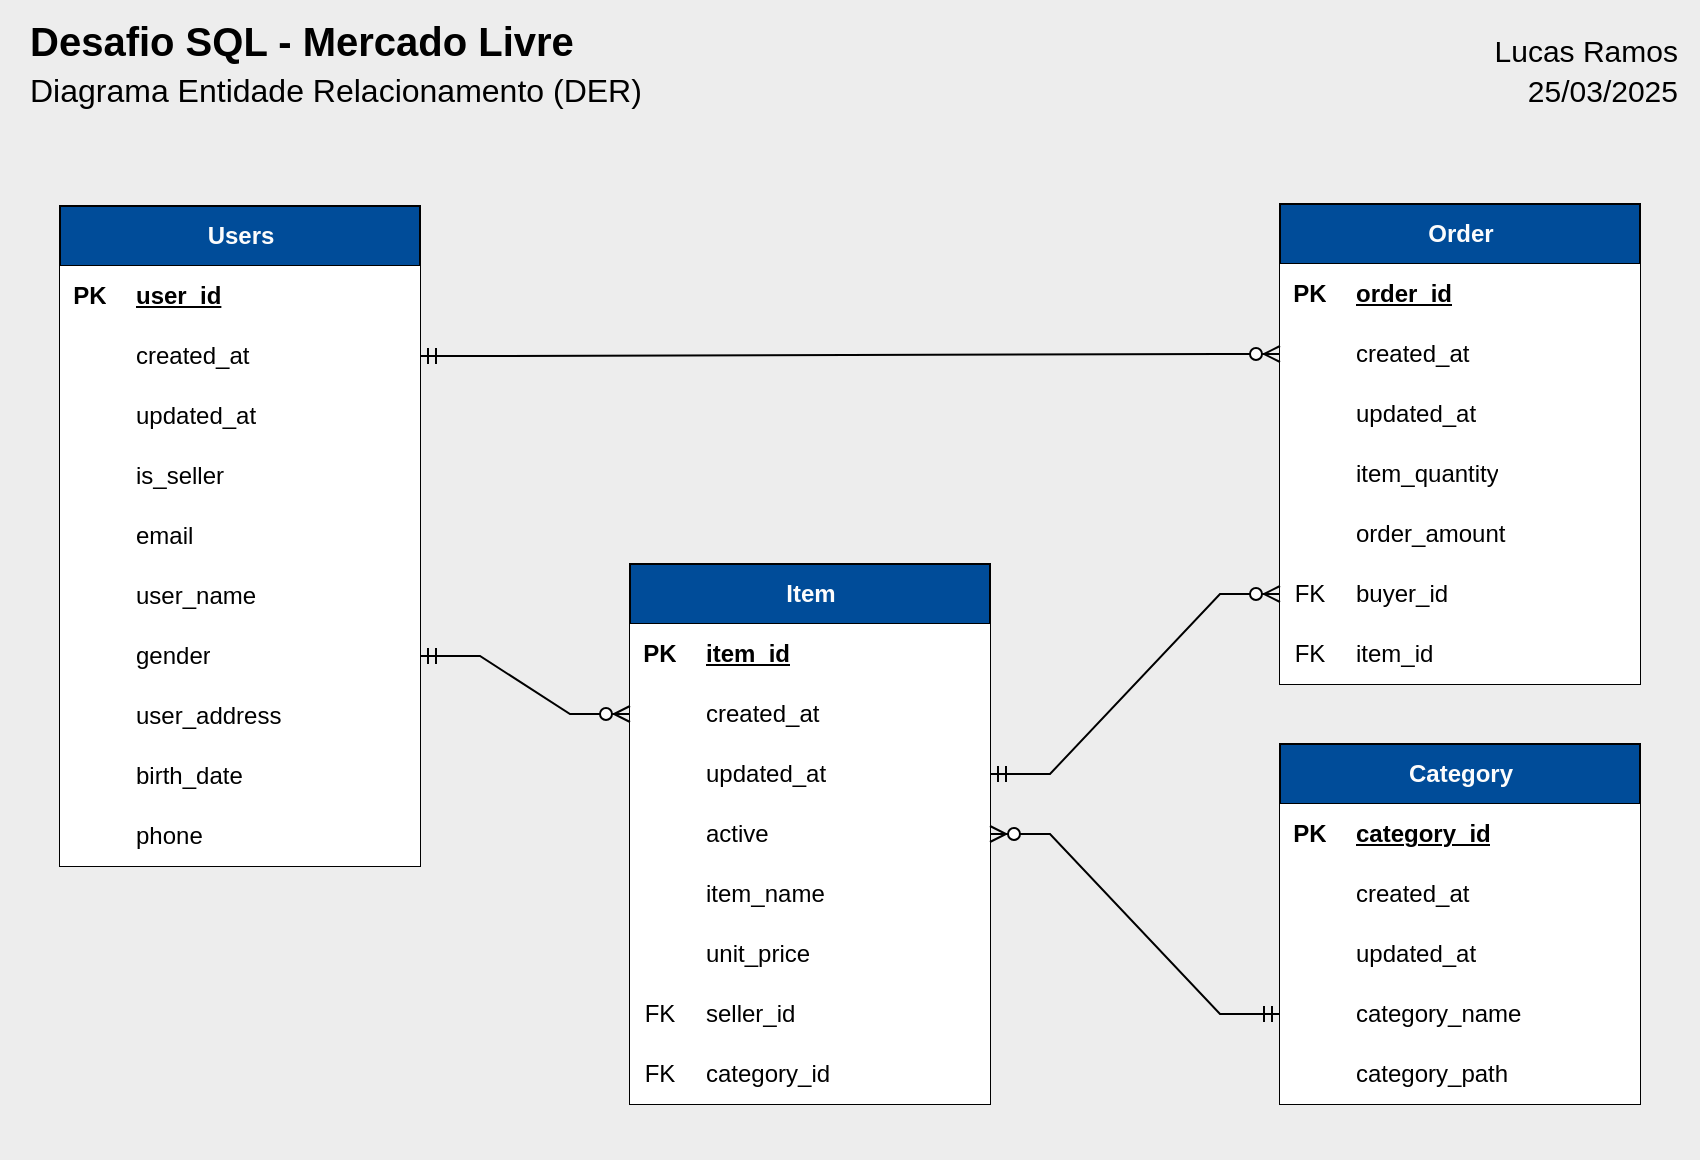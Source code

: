 <mxfile version="26.1.1">
  <diagram id="R2lEEEUBdFMjLlhIrx00" name="Page-1">
    <mxGraphModel dx="1434" dy="738" grid="1" gridSize="10" guides="1" tooltips="1" connect="1" arrows="1" fold="1" page="1" pageScale="1" pageWidth="850" pageHeight="145" math="0" shadow="0" extFonts="Permanent Marker^https://fonts.googleapis.com/css?family=Permanent+Marker">
      <root>
        <mxCell id="0" />
        <mxCell id="1" parent="0" />
        <mxCell id="Xd9WYFr1PrUuEUQC1NHv-141" value="" style="rounded=0;whiteSpace=wrap;html=1;fillColor=light-dark(#EDEDED,#EDEDED);strokeColor=none;" parent="1" vertex="1">
          <mxGeometry width="850" height="580" as="geometry" />
        </mxCell>
        <mxCell id="Xd9WYFr1PrUuEUQC1NHv-3" value="Users" style="shape=table;startSize=30;container=1;collapsible=1;childLayout=tableLayout;fixedRows=1;rowLines=0;fontStyle=1;align=center;resizeLast=1;html=1;fillColor=#004C99;fontColor=#FCFCFC;" parent="1" vertex="1">
          <mxGeometry x="30" y="103" width="180" height="330" as="geometry" />
        </mxCell>
        <mxCell id="Xd9WYFr1PrUuEUQC1NHv-4" value="" style="shape=tableRow;horizontal=0;startSize=0;swimlaneHead=0;swimlaneBody=0;fillColor=none;collapsible=0;dropTarget=0;points=[[0,0.5],[1,0.5]];portConstraint=eastwest;top=0;left=0;right=0;bottom=1;" parent="Xd9WYFr1PrUuEUQC1NHv-3" vertex="1">
          <mxGeometry y="30" width="180" height="30" as="geometry" />
        </mxCell>
        <mxCell id="Xd9WYFr1PrUuEUQC1NHv-5" value="PK" style="shape=partialRectangle;connectable=0;fillColor=default;top=0;left=0;bottom=0;right=0;fontStyle=1;overflow=hidden;whiteSpace=wrap;html=1;" parent="Xd9WYFr1PrUuEUQC1NHv-4" vertex="1">
          <mxGeometry width="30" height="30" as="geometry">
            <mxRectangle width="30" height="30" as="alternateBounds" />
          </mxGeometry>
        </mxCell>
        <mxCell id="Xd9WYFr1PrUuEUQC1NHv-6" value="user_id" style="shape=partialRectangle;connectable=0;fillColor=default;top=0;left=0;bottom=0;right=0;align=left;spacingLeft=6;fontStyle=5;overflow=hidden;whiteSpace=wrap;html=1;" parent="Xd9WYFr1PrUuEUQC1NHv-4" vertex="1">
          <mxGeometry x="30" width="150" height="30" as="geometry">
            <mxRectangle width="150" height="30" as="alternateBounds" />
          </mxGeometry>
        </mxCell>
        <mxCell id="Xd9WYFr1PrUuEUQC1NHv-7" value="" style="shape=tableRow;horizontal=0;startSize=0;swimlaneHead=0;swimlaneBody=0;fillColor=none;collapsible=0;dropTarget=0;points=[[0,0.5],[1,0.5]];portConstraint=eastwest;top=0;left=0;right=0;bottom=0;" parent="Xd9WYFr1PrUuEUQC1NHv-3" vertex="1">
          <mxGeometry y="60" width="180" height="30" as="geometry" />
        </mxCell>
        <mxCell id="Xd9WYFr1PrUuEUQC1NHv-8" value="" style="shape=partialRectangle;connectable=0;fillColor=default;top=0;left=0;bottom=0;right=0;editable=1;overflow=hidden;whiteSpace=wrap;html=1;" parent="Xd9WYFr1PrUuEUQC1NHv-7" vertex="1">
          <mxGeometry width="30" height="30" as="geometry">
            <mxRectangle width="30" height="30" as="alternateBounds" />
          </mxGeometry>
        </mxCell>
        <mxCell id="Xd9WYFr1PrUuEUQC1NHv-9" value="created_at" style="shape=partialRectangle;connectable=0;fillColor=default;top=0;left=0;bottom=0;right=0;align=left;spacingLeft=6;overflow=hidden;whiteSpace=wrap;html=1;" parent="Xd9WYFr1PrUuEUQC1NHv-7" vertex="1">
          <mxGeometry x="30" width="150" height="30" as="geometry">
            <mxRectangle width="150" height="30" as="alternateBounds" />
          </mxGeometry>
        </mxCell>
        <mxCell id="Xd9WYFr1PrUuEUQC1NHv-10" value="" style="shape=tableRow;horizontal=0;startSize=0;swimlaneHead=0;swimlaneBody=0;fillColor=none;collapsible=0;dropTarget=0;points=[[0,0.5],[1,0.5]];portConstraint=eastwest;top=0;left=0;right=0;bottom=0;" parent="Xd9WYFr1PrUuEUQC1NHv-3" vertex="1">
          <mxGeometry y="90" width="180" height="30" as="geometry" />
        </mxCell>
        <mxCell id="Xd9WYFr1PrUuEUQC1NHv-11" value="" style="shape=partialRectangle;connectable=0;fillColor=default;top=0;left=0;bottom=0;right=0;editable=1;overflow=hidden;whiteSpace=wrap;html=1;" parent="Xd9WYFr1PrUuEUQC1NHv-10" vertex="1">
          <mxGeometry width="30" height="30" as="geometry">
            <mxRectangle width="30" height="30" as="alternateBounds" />
          </mxGeometry>
        </mxCell>
        <mxCell id="Xd9WYFr1PrUuEUQC1NHv-12" value="updated_at" style="shape=partialRectangle;connectable=0;fillColor=default;top=0;left=0;bottom=0;right=0;align=left;spacingLeft=6;overflow=hidden;whiteSpace=wrap;html=1;" parent="Xd9WYFr1PrUuEUQC1NHv-10" vertex="1">
          <mxGeometry x="30" width="150" height="30" as="geometry">
            <mxRectangle width="150" height="30" as="alternateBounds" />
          </mxGeometry>
        </mxCell>
        <mxCell id="Xd9WYFr1PrUuEUQC1NHv-13" value="" style="shape=tableRow;horizontal=0;startSize=0;swimlaneHead=0;swimlaneBody=0;fillColor=none;collapsible=0;dropTarget=0;points=[[0,0.5],[1,0.5]];portConstraint=eastwest;top=0;left=0;right=0;bottom=0;" parent="Xd9WYFr1PrUuEUQC1NHv-3" vertex="1">
          <mxGeometry y="120" width="180" height="30" as="geometry" />
        </mxCell>
        <mxCell id="Xd9WYFr1PrUuEUQC1NHv-14" value="" style="shape=partialRectangle;connectable=0;fillColor=default;top=0;left=0;bottom=0;right=0;editable=1;overflow=hidden;whiteSpace=wrap;html=1;" parent="Xd9WYFr1PrUuEUQC1NHv-13" vertex="1">
          <mxGeometry width="30" height="30" as="geometry">
            <mxRectangle width="30" height="30" as="alternateBounds" />
          </mxGeometry>
        </mxCell>
        <mxCell id="Xd9WYFr1PrUuEUQC1NHv-15" value="is_seller" style="shape=partialRectangle;connectable=0;fillColor=default;top=0;left=0;bottom=0;right=0;align=left;spacingLeft=6;overflow=hidden;whiteSpace=wrap;html=1;" parent="Xd9WYFr1PrUuEUQC1NHv-13" vertex="1">
          <mxGeometry x="30" width="150" height="30" as="geometry">
            <mxRectangle width="150" height="30" as="alternateBounds" />
          </mxGeometry>
        </mxCell>
        <mxCell id="Xd9WYFr1PrUuEUQC1NHv-61" value="" style="shape=tableRow;horizontal=0;startSize=0;swimlaneHead=0;swimlaneBody=0;fillColor=none;collapsible=0;dropTarget=0;points=[[0,0.5],[1,0.5]];portConstraint=eastwest;top=0;left=0;right=0;bottom=0;" parent="Xd9WYFr1PrUuEUQC1NHv-3" vertex="1">
          <mxGeometry y="150" width="180" height="30" as="geometry" />
        </mxCell>
        <mxCell id="Xd9WYFr1PrUuEUQC1NHv-62" value="&lt;div&gt;&lt;br&gt;&lt;/div&gt;" style="shape=partialRectangle;connectable=0;fillColor=default;top=0;left=0;bottom=0;right=0;editable=1;overflow=hidden;whiteSpace=wrap;html=1;" parent="Xd9WYFr1PrUuEUQC1NHv-61" vertex="1">
          <mxGeometry width="30" height="30" as="geometry">
            <mxRectangle width="30" height="30" as="alternateBounds" />
          </mxGeometry>
        </mxCell>
        <mxCell id="Xd9WYFr1PrUuEUQC1NHv-63" value="email" style="shape=partialRectangle;connectable=0;fillColor=default;top=0;left=0;bottom=0;right=0;align=left;spacingLeft=6;overflow=hidden;whiteSpace=wrap;html=1;" parent="Xd9WYFr1PrUuEUQC1NHv-61" vertex="1">
          <mxGeometry x="30" width="150" height="30" as="geometry">
            <mxRectangle width="150" height="30" as="alternateBounds" />
          </mxGeometry>
        </mxCell>
        <mxCell id="Xd9WYFr1PrUuEUQC1NHv-64" value="" style="shape=tableRow;horizontal=0;startSize=0;swimlaneHead=0;swimlaneBody=0;fillColor=none;collapsible=0;dropTarget=0;points=[[0,0.5],[1,0.5]];portConstraint=eastwest;top=0;left=0;right=0;bottom=0;" parent="Xd9WYFr1PrUuEUQC1NHv-3" vertex="1">
          <mxGeometry y="180" width="180" height="30" as="geometry" />
        </mxCell>
        <mxCell id="Xd9WYFr1PrUuEUQC1NHv-65" value="&lt;div&gt;&lt;br&gt;&lt;/div&gt;&lt;div&gt;&lt;span style=&quot;white-space: pre;&quot;&gt;&#x9;&lt;/span&gt;&lt;br&gt;&lt;/div&gt;" style="shape=partialRectangle;connectable=0;fillColor=default;top=0;left=0;bottom=0;right=0;editable=1;overflow=hidden;whiteSpace=wrap;html=1;" parent="Xd9WYFr1PrUuEUQC1NHv-64" vertex="1">
          <mxGeometry width="30" height="30" as="geometry">
            <mxRectangle width="30" height="30" as="alternateBounds" />
          </mxGeometry>
        </mxCell>
        <mxCell id="Xd9WYFr1PrUuEUQC1NHv-66" value="user_name" style="shape=partialRectangle;connectable=0;fillColor=default;top=0;left=0;bottom=0;right=0;align=left;spacingLeft=6;overflow=hidden;whiteSpace=wrap;html=1;" parent="Xd9WYFr1PrUuEUQC1NHv-64" vertex="1">
          <mxGeometry x="30" width="150" height="30" as="geometry">
            <mxRectangle width="150" height="30" as="alternateBounds" />
          </mxGeometry>
        </mxCell>
        <mxCell id="Xd9WYFr1PrUuEUQC1NHv-67" value="" style="shape=tableRow;horizontal=0;startSize=0;swimlaneHead=0;swimlaneBody=0;fillColor=none;collapsible=0;dropTarget=0;points=[[0,0.5],[1,0.5]];portConstraint=eastwest;top=0;left=0;right=0;bottom=0;" parent="Xd9WYFr1PrUuEUQC1NHv-3" vertex="1">
          <mxGeometry y="210" width="180" height="30" as="geometry" />
        </mxCell>
        <mxCell id="Xd9WYFr1PrUuEUQC1NHv-68" value="&lt;div&gt;&lt;br&gt;&lt;/div&gt;&lt;div&gt;&lt;span style=&quot;white-space: pre;&quot;&gt;&#x9;&lt;/span&gt;&lt;br&gt;&lt;/div&gt;" style="shape=partialRectangle;connectable=0;fillColor=default;top=0;left=0;bottom=0;right=0;editable=1;overflow=hidden;whiteSpace=wrap;html=1;" parent="Xd9WYFr1PrUuEUQC1NHv-67" vertex="1">
          <mxGeometry width="30" height="30" as="geometry">
            <mxRectangle width="30" height="30" as="alternateBounds" />
          </mxGeometry>
        </mxCell>
        <mxCell id="Xd9WYFr1PrUuEUQC1NHv-69" value="gender" style="shape=partialRectangle;connectable=0;fillColor=default;top=0;left=0;bottom=0;right=0;align=left;spacingLeft=6;overflow=hidden;whiteSpace=wrap;html=1;" parent="Xd9WYFr1PrUuEUQC1NHv-67" vertex="1">
          <mxGeometry x="30" width="150" height="30" as="geometry">
            <mxRectangle width="150" height="30" as="alternateBounds" />
          </mxGeometry>
        </mxCell>
        <mxCell id="Xd9WYFr1PrUuEUQC1NHv-85" value="" style="shape=tableRow;horizontal=0;startSize=0;swimlaneHead=0;swimlaneBody=0;fillColor=none;collapsible=0;dropTarget=0;points=[[0,0.5],[1,0.5]];portConstraint=eastwest;top=0;left=0;right=0;bottom=0;" parent="Xd9WYFr1PrUuEUQC1NHv-3" vertex="1">
          <mxGeometry y="240" width="180" height="30" as="geometry" />
        </mxCell>
        <mxCell id="Xd9WYFr1PrUuEUQC1NHv-86" value="&lt;div&gt;&lt;br&gt;&lt;/div&gt;&lt;div&gt;&lt;br&gt;&lt;/div&gt;" style="shape=partialRectangle;connectable=0;fillColor=default;top=0;left=0;bottom=0;right=0;editable=1;overflow=hidden;whiteSpace=wrap;html=1;" parent="Xd9WYFr1PrUuEUQC1NHv-85" vertex="1">
          <mxGeometry width="30" height="30" as="geometry">
            <mxRectangle width="30" height="30" as="alternateBounds" />
          </mxGeometry>
        </mxCell>
        <mxCell id="Xd9WYFr1PrUuEUQC1NHv-87" value="user_address" style="shape=partialRectangle;connectable=0;fillColor=default;top=0;left=0;bottom=0;right=0;align=left;spacingLeft=6;overflow=hidden;whiteSpace=wrap;html=1;" parent="Xd9WYFr1PrUuEUQC1NHv-85" vertex="1">
          <mxGeometry x="30" width="150" height="30" as="geometry">
            <mxRectangle width="150" height="30" as="alternateBounds" />
          </mxGeometry>
        </mxCell>
        <mxCell id="4Klr_nOJg-HgcBI-DVab-1" value="" style="shape=tableRow;horizontal=0;startSize=0;swimlaneHead=0;swimlaneBody=0;fillColor=none;collapsible=0;dropTarget=0;points=[[0,0.5],[1,0.5]];portConstraint=eastwest;top=0;left=0;right=0;bottom=0;" vertex="1" parent="Xd9WYFr1PrUuEUQC1NHv-3">
          <mxGeometry y="270" width="180" height="30" as="geometry" />
        </mxCell>
        <mxCell id="4Klr_nOJg-HgcBI-DVab-2" value="&lt;div&gt;&lt;br&gt;&lt;/div&gt;&lt;div&gt;&lt;br&gt;&lt;/div&gt;" style="shape=partialRectangle;connectable=0;fillColor=default;top=0;left=0;bottom=0;right=0;editable=1;overflow=hidden;whiteSpace=wrap;html=1;" vertex="1" parent="4Klr_nOJg-HgcBI-DVab-1">
          <mxGeometry width="30" height="30" as="geometry">
            <mxRectangle width="30" height="30" as="alternateBounds" />
          </mxGeometry>
        </mxCell>
        <mxCell id="4Klr_nOJg-HgcBI-DVab-3" value="birth_date" style="shape=partialRectangle;connectable=0;fillColor=default;top=0;left=0;bottom=0;right=0;align=left;spacingLeft=6;overflow=hidden;whiteSpace=wrap;html=1;" vertex="1" parent="4Klr_nOJg-HgcBI-DVab-1">
          <mxGeometry x="30" width="150" height="30" as="geometry">
            <mxRectangle width="150" height="30" as="alternateBounds" />
          </mxGeometry>
        </mxCell>
        <mxCell id="4Klr_nOJg-HgcBI-DVab-4" value="" style="shape=tableRow;horizontal=0;startSize=0;swimlaneHead=0;swimlaneBody=0;fillColor=none;collapsible=0;dropTarget=0;points=[[0,0.5],[1,0.5]];portConstraint=eastwest;top=0;left=0;right=0;bottom=0;" vertex="1" parent="Xd9WYFr1PrUuEUQC1NHv-3">
          <mxGeometry y="300" width="180" height="30" as="geometry" />
        </mxCell>
        <mxCell id="4Klr_nOJg-HgcBI-DVab-5" value="&lt;div&gt;&lt;br&gt;&lt;/div&gt;&lt;div&gt;&lt;br&gt;&lt;/div&gt;" style="shape=partialRectangle;connectable=0;fillColor=default;top=0;left=0;bottom=0;right=0;editable=1;overflow=hidden;whiteSpace=wrap;html=1;" vertex="1" parent="4Klr_nOJg-HgcBI-DVab-4">
          <mxGeometry width="30" height="30" as="geometry">
            <mxRectangle width="30" height="30" as="alternateBounds" />
          </mxGeometry>
        </mxCell>
        <mxCell id="4Klr_nOJg-HgcBI-DVab-6" value="phone" style="shape=partialRectangle;connectable=0;fillColor=default;top=0;left=0;bottom=0;right=0;align=left;spacingLeft=6;overflow=hidden;whiteSpace=wrap;html=1;" vertex="1" parent="4Klr_nOJg-HgcBI-DVab-4">
          <mxGeometry x="30" width="150" height="30" as="geometry">
            <mxRectangle width="150" height="30" as="alternateBounds" />
          </mxGeometry>
        </mxCell>
        <mxCell id="Xd9WYFr1PrUuEUQC1NHv-16" value="Item" style="shape=table;startSize=30;container=1;collapsible=1;childLayout=tableLayout;fixedRows=1;rowLines=0;fontStyle=1;align=center;resizeLast=1;html=1;fillColor=#004C99;fontColor=#FCFCFC;" parent="1" vertex="1">
          <mxGeometry x="315" y="282" width="180" height="270" as="geometry" />
        </mxCell>
        <mxCell id="Xd9WYFr1PrUuEUQC1NHv-17" value="" style="shape=tableRow;horizontal=0;startSize=0;swimlaneHead=0;swimlaneBody=0;fillColor=none;collapsible=0;dropTarget=0;points=[[0,0.5],[1,0.5]];portConstraint=eastwest;top=0;left=0;right=0;bottom=1;" parent="Xd9WYFr1PrUuEUQC1NHv-16" vertex="1">
          <mxGeometry y="30" width="180" height="30" as="geometry" />
        </mxCell>
        <mxCell id="Xd9WYFr1PrUuEUQC1NHv-18" value="PK" style="shape=partialRectangle;connectable=0;fillColor=default;top=0;left=0;bottom=0;right=0;fontStyle=1;overflow=hidden;whiteSpace=wrap;html=1;" parent="Xd9WYFr1PrUuEUQC1NHv-17" vertex="1">
          <mxGeometry width="30" height="30" as="geometry">
            <mxRectangle width="30" height="30" as="alternateBounds" />
          </mxGeometry>
        </mxCell>
        <mxCell id="Xd9WYFr1PrUuEUQC1NHv-19" value="item_id" style="shape=partialRectangle;connectable=0;fillColor=default;top=0;left=0;bottom=0;right=0;align=left;spacingLeft=6;fontStyle=5;overflow=hidden;whiteSpace=wrap;html=1;" parent="Xd9WYFr1PrUuEUQC1NHv-17" vertex="1">
          <mxGeometry x="30" width="150" height="30" as="geometry">
            <mxRectangle width="150" height="30" as="alternateBounds" />
          </mxGeometry>
        </mxCell>
        <mxCell id="Xd9WYFr1PrUuEUQC1NHv-20" value="" style="shape=tableRow;horizontal=0;startSize=0;swimlaneHead=0;swimlaneBody=0;fillColor=none;collapsible=0;dropTarget=0;points=[[0,0.5],[1,0.5]];portConstraint=eastwest;top=0;left=0;right=0;bottom=0;" parent="Xd9WYFr1PrUuEUQC1NHv-16" vertex="1">
          <mxGeometry y="60" width="180" height="30" as="geometry" />
        </mxCell>
        <mxCell id="Xd9WYFr1PrUuEUQC1NHv-21" value="" style="shape=partialRectangle;connectable=0;fillColor=default;top=0;left=0;bottom=0;right=0;editable=1;overflow=hidden;whiteSpace=wrap;html=1;" parent="Xd9WYFr1PrUuEUQC1NHv-20" vertex="1">
          <mxGeometry width="30" height="30" as="geometry">
            <mxRectangle width="30" height="30" as="alternateBounds" />
          </mxGeometry>
        </mxCell>
        <mxCell id="Xd9WYFr1PrUuEUQC1NHv-22" value="created_at" style="shape=partialRectangle;connectable=0;fillColor=default;top=0;left=0;bottom=0;right=0;align=left;spacingLeft=6;overflow=hidden;whiteSpace=wrap;html=1;" parent="Xd9WYFr1PrUuEUQC1NHv-20" vertex="1">
          <mxGeometry x="30" width="150" height="30" as="geometry">
            <mxRectangle width="150" height="30" as="alternateBounds" />
          </mxGeometry>
        </mxCell>
        <mxCell id="Xd9WYFr1PrUuEUQC1NHv-105" value="" style="shape=tableRow;horizontal=0;startSize=0;swimlaneHead=0;swimlaneBody=0;fillColor=none;collapsible=0;dropTarget=0;points=[[0,0.5],[1,0.5]];portConstraint=eastwest;top=0;left=0;right=0;bottom=0;" parent="Xd9WYFr1PrUuEUQC1NHv-16" vertex="1">
          <mxGeometry y="90" width="180" height="30" as="geometry" />
        </mxCell>
        <mxCell id="Xd9WYFr1PrUuEUQC1NHv-106" value="" style="shape=partialRectangle;connectable=0;fillColor=default;top=0;left=0;bottom=0;right=0;editable=1;overflow=hidden;whiteSpace=wrap;html=1;" parent="Xd9WYFr1PrUuEUQC1NHv-105" vertex="1">
          <mxGeometry width="30" height="30" as="geometry">
            <mxRectangle width="30" height="30" as="alternateBounds" />
          </mxGeometry>
        </mxCell>
        <mxCell id="Xd9WYFr1PrUuEUQC1NHv-107" value="updated_at" style="shape=partialRectangle;connectable=0;fillColor=default;top=0;left=0;bottom=0;right=0;align=left;spacingLeft=6;overflow=hidden;whiteSpace=wrap;html=1;" parent="Xd9WYFr1PrUuEUQC1NHv-105" vertex="1">
          <mxGeometry x="30" width="150" height="30" as="geometry">
            <mxRectangle width="150" height="30" as="alternateBounds" />
          </mxGeometry>
        </mxCell>
        <mxCell id="Xd9WYFr1PrUuEUQC1NHv-23" value="" style="shape=tableRow;horizontal=0;startSize=0;swimlaneHead=0;swimlaneBody=0;fillColor=none;collapsible=0;dropTarget=0;points=[[0,0.5],[1,0.5]];portConstraint=eastwest;top=0;left=0;right=0;bottom=0;" parent="Xd9WYFr1PrUuEUQC1NHv-16" vertex="1">
          <mxGeometry y="120" width="180" height="30" as="geometry" />
        </mxCell>
        <mxCell id="Xd9WYFr1PrUuEUQC1NHv-24" value="" style="shape=partialRectangle;connectable=0;fillColor=default;top=0;left=0;bottom=0;right=0;editable=1;overflow=hidden;whiteSpace=wrap;html=1;" parent="Xd9WYFr1PrUuEUQC1NHv-23" vertex="1">
          <mxGeometry width="30" height="30" as="geometry">
            <mxRectangle width="30" height="30" as="alternateBounds" />
          </mxGeometry>
        </mxCell>
        <mxCell id="Xd9WYFr1PrUuEUQC1NHv-25" value="active" style="shape=partialRectangle;connectable=0;fillColor=default;top=0;left=0;bottom=0;right=0;align=left;spacingLeft=6;overflow=hidden;whiteSpace=wrap;html=1;" parent="Xd9WYFr1PrUuEUQC1NHv-23" vertex="1">
          <mxGeometry x="30" width="150" height="30" as="geometry">
            <mxRectangle width="150" height="30" as="alternateBounds" />
          </mxGeometry>
        </mxCell>
        <mxCell id="Xd9WYFr1PrUuEUQC1NHv-26" value="" style="shape=tableRow;horizontal=0;startSize=0;swimlaneHead=0;swimlaneBody=0;fillColor=none;collapsible=0;dropTarget=0;points=[[0,0.5],[1,0.5]];portConstraint=eastwest;top=0;left=0;right=0;bottom=0;" parent="Xd9WYFr1PrUuEUQC1NHv-16" vertex="1">
          <mxGeometry y="150" width="180" height="30" as="geometry" />
        </mxCell>
        <mxCell id="Xd9WYFr1PrUuEUQC1NHv-27" value="" style="shape=partialRectangle;connectable=0;fillColor=default;top=0;left=0;bottom=0;right=0;editable=1;overflow=hidden;whiteSpace=wrap;html=1;" parent="Xd9WYFr1PrUuEUQC1NHv-26" vertex="1">
          <mxGeometry width="30" height="30" as="geometry">
            <mxRectangle width="30" height="30" as="alternateBounds" />
          </mxGeometry>
        </mxCell>
        <mxCell id="Xd9WYFr1PrUuEUQC1NHv-28" value="item_name" style="shape=partialRectangle;connectable=0;fillColor=default;top=0;left=0;bottom=0;right=0;align=left;spacingLeft=6;overflow=hidden;whiteSpace=wrap;html=1;" parent="Xd9WYFr1PrUuEUQC1NHv-26" vertex="1">
          <mxGeometry x="30" width="150" height="30" as="geometry">
            <mxRectangle width="150" height="30" as="alternateBounds" />
          </mxGeometry>
        </mxCell>
        <mxCell id="Xd9WYFr1PrUuEUQC1NHv-111" value="" style="shape=tableRow;horizontal=0;startSize=0;swimlaneHead=0;swimlaneBody=0;fillColor=none;collapsible=0;dropTarget=0;points=[[0,0.5],[1,0.5]];portConstraint=eastwest;top=0;left=0;right=0;bottom=0;" parent="Xd9WYFr1PrUuEUQC1NHv-16" vertex="1">
          <mxGeometry y="180" width="180" height="30" as="geometry" />
        </mxCell>
        <mxCell id="Xd9WYFr1PrUuEUQC1NHv-112" value="" style="shape=partialRectangle;connectable=0;fillColor=default;top=0;left=0;bottom=0;right=0;editable=1;overflow=hidden;whiteSpace=wrap;html=1;" parent="Xd9WYFr1PrUuEUQC1NHv-111" vertex="1">
          <mxGeometry width="30" height="30" as="geometry">
            <mxRectangle width="30" height="30" as="alternateBounds" />
          </mxGeometry>
        </mxCell>
        <mxCell id="Xd9WYFr1PrUuEUQC1NHv-113" value="unit_price" style="shape=partialRectangle;connectable=0;fillColor=default;top=0;left=0;bottom=0;right=0;align=left;spacingLeft=6;overflow=hidden;whiteSpace=wrap;html=1;" parent="Xd9WYFr1PrUuEUQC1NHv-111" vertex="1">
          <mxGeometry x="30" width="150" height="30" as="geometry">
            <mxRectangle width="150" height="30" as="alternateBounds" />
          </mxGeometry>
        </mxCell>
        <mxCell id="Xd9WYFr1PrUuEUQC1NHv-114" value="" style="shape=tableRow;horizontal=0;startSize=0;swimlaneHead=0;swimlaneBody=0;fillColor=none;collapsible=0;dropTarget=0;points=[[0,0.5],[1,0.5]];portConstraint=eastwest;top=0;left=0;right=0;bottom=0;" parent="Xd9WYFr1PrUuEUQC1NHv-16" vertex="1">
          <mxGeometry y="210" width="180" height="30" as="geometry" />
        </mxCell>
        <mxCell id="Xd9WYFr1PrUuEUQC1NHv-115" value="FK" style="shape=partialRectangle;connectable=0;fillColor=default;top=0;left=0;bottom=0;right=0;editable=1;overflow=hidden;whiteSpace=wrap;html=1;" parent="Xd9WYFr1PrUuEUQC1NHv-114" vertex="1">
          <mxGeometry width="30" height="30" as="geometry">
            <mxRectangle width="30" height="30" as="alternateBounds" />
          </mxGeometry>
        </mxCell>
        <mxCell id="Xd9WYFr1PrUuEUQC1NHv-116" value="seller_id" style="shape=partialRectangle;connectable=0;fillColor=default;top=0;left=0;bottom=0;right=0;align=left;spacingLeft=6;overflow=hidden;whiteSpace=wrap;html=1;" parent="Xd9WYFr1PrUuEUQC1NHv-114" vertex="1">
          <mxGeometry x="30" width="150" height="30" as="geometry">
            <mxRectangle width="150" height="30" as="alternateBounds" />
          </mxGeometry>
        </mxCell>
        <mxCell id="Xd9WYFr1PrUuEUQC1NHv-108" value="" style="shape=tableRow;horizontal=0;startSize=0;swimlaneHead=0;swimlaneBody=0;fillColor=none;collapsible=0;dropTarget=0;points=[[0,0.5],[1,0.5]];portConstraint=eastwest;top=0;left=0;right=0;bottom=0;" parent="Xd9WYFr1PrUuEUQC1NHv-16" vertex="1">
          <mxGeometry y="240" width="180" height="30" as="geometry" />
        </mxCell>
        <mxCell id="Xd9WYFr1PrUuEUQC1NHv-109" value="FK" style="shape=partialRectangle;connectable=0;fillColor=default;top=0;left=0;bottom=0;right=0;editable=1;overflow=hidden;whiteSpace=wrap;html=1;" parent="Xd9WYFr1PrUuEUQC1NHv-108" vertex="1">
          <mxGeometry width="30" height="30" as="geometry">
            <mxRectangle width="30" height="30" as="alternateBounds" />
          </mxGeometry>
        </mxCell>
        <mxCell id="Xd9WYFr1PrUuEUQC1NHv-110" value="category_id" style="shape=partialRectangle;connectable=0;fillColor=default;top=0;left=0;bottom=0;right=0;align=left;spacingLeft=6;overflow=hidden;whiteSpace=wrap;html=1;" parent="Xd9WYFr1PrUuEUQC1NHv-108" vertex="1">
          <mxGeometry x="30" width="150" height="30" as="geometry">
            <mxRectangle width="150" height="30" as="alternateBounds" />
          </mxGeometry>
        </mxCell>
        <mxCell id="Xd9WYFr1PrUuEUQC1NHv-31" value="Category" style="shape=table;startSize=30;container=1;collapsible=1;childLayout=tableLayout;fixedRows=1;rowLines=0;fontStyle=1;align=center;resizeLast=1;html=1;fillColor=#004C99;labelBackgroundColor=none;fontColor=#FCFCFC;" parent="1" vertex="1">
          <mxGeometry x="640" y="372" width="180" height="180" as="geometry" />
        </mxCell>
        <mxCell id="Xd9WYFr1PrUuEUQC1NHv-32" value="" style="shape=tableRow;horizontal=0;startSize=0;swimlaneHead=0;swimlaneBody=0;fillColor=none;collapsible=0;dropTarget=0;points=[[0,0.5],[1,0.5]];portConstraint=eastwest;top=0;left=0;right=0;bottom=1;" parent="Xd9WYFr1PrUuEUQC1NHv-31" vertex="1">
          <mxGeometry y="30" width="180" height="30" as="geometry" />
        </mxCell>
        <mxCell id="Xd9WYFr1PrUuEUQC1NHv-33" value="PK" style="shape=partialRectangle;connectable=0;fillColor=default;top=0;left=0;bottom=0;right=0;fontStyle=1;overflow=hidden;whiteSpace=wrap;html=1;" parent="Xd9WYFr1PrUuEUQC1NHv-32" vertex="1">
          <mxGeometry width="30" height="30" as="geometry">
            <mxRectangle width="30" height="30" as="alternateBounds" />
          </mxGeometry>
        </mxCell>
        <mxCell id="Xd9WYFr1PrUuEUQC1NHv-34" value="category_id" style="shape=partialRectangle;connectable=0;fillColor=default;top=0;left=0;bottom=0;right=0;align=left;spacingLeft=6;fontStyle=5;overflow=hidden;whiteSpace=wrap;html=1;" parent="Xd9WYFr1PrUuEUQC1NHv-32" vertex="1">
          <mxGeometry x="30" width="150" height="30" as="geometry">
            <mxRectangle width="150" height="30" as="alternateBounds" />
          </mxGeometry>
        </mxCell>
        <mxCell id="Xd9WYFr1PrUuEUQC1NHv-35" value="" style="shape=tableRow;horizontal=0;startSize=0;swimlaneHead=0;swimlaneBody=0;fillColor=none;collapsible=0;dropTarget=0;points=[[0,0.5],[1,0.5]];portConstraint=eastwest;top=0;left=0;right=0;bottom=0;" parent="Xd9WYFr1PrUuEUQC1NHv-31" vertex="1">
          <mxGeometry y="60" width="180" height="30" as="geometry" />
        </mxCell>
        <mxCell id="Xd9WYFr1PrUuEUQC1NHv-36" value="" style="shape=partialRectangle;connectable=0;fillColor=default;top=0;left=0;bottom=0;right=0;editable=1;overflow=hidden;whiteSpace=wrap;html=1;" parent="Xd9WYFr1PrUuEUQC1NHv-35" vertex="1">
          <mxGeometry width="30" height="30" as="geometry">
            <mxRectangle width="30" height="30" as="alternateBounds" />
          </mxGeometry>
        </mxCell>
        <mxCell id="Xd9WYFr1PrUuEUQC1NHv-37" value="created_at" style="shape=partialRectangle;connectable=0;fillColor=default;top=0;left=0;bottom=0;right=0;align=left;spacingLeft=6;overflow=hidden;whiteSpace=wrap;html=1;" parent="Xd9WYFr1PrUuEUQC1NHv-35" vertex="1">
          <mxGeometry x="30" width="150" height="30" as="geometry">
            <mxRectangle width="150" height="30" as="alternateBounds" />
          </mxGeometry>
        </mxCell>
        <mxCell id="Xd9WYFr1PrUuEUQC1NHv-38" value="" style="shape=tableRow;horizontal=0;startSize=0;swimlaneHead=0;swimlaneBody=0;fillColor=none;collapsible=0;dropTarget=0;points=[[0,0.5],[1,0.5]];portConstraint=eastwest;top=0;left=0;right=0;bottom=0;" parent="Xd9WYFr1PrUuEUQC1NHv-31" vertex="1">
          <mxGeometry y="90" width="180" height="30" as="geometry" />
        </mxCell>
        <mxCell id="Xd9WYFr1PrUuEUQC1NHv-39" value="" style="shape=partialRectangle;connectable=0;fillColor=default;top=0;left=0;bottom=0;right=0;editable=1;overflow=hidden;whiteSpace=wrap;html=1;" parent="Xd9WYFr1PrUuEUQC1NHv-38" vertex="1">
          <mxGeometry width="30" height="30" as="geometry">
            <mxRectangle width="30" height="30" as="alternateBounds" />
          </mxGeometry>
        </mxCell>
        <mxCell id="Xd9WYFr1PrUuEUQC1NHv-40" value="updated_at" style="shape=partialRectangle;connectable=0;fillColor=default;top=0;left=0;bottom=0;right=0;align=left;spacingLeft=6;overflow=hidden;whiteSpace=wrap;html=1;" parent="Xd9WYFr1PrUuEUQC1NHv-38" vertex="1">
          <mxGeometry x="30" width="150" height="30" as="geometry">
            <mxRectangle width="150" height="30" as="alternateBounds" />
          </mxGeometry>
        </mxCell>
        <mxCell id="Xd9WYFr1PrUuEUQC1NHv-41" value="" style="shape=tableRow;horizontal=0;startSize=0;swimlaneHead=0;swimlaneBody=0;fillColor=none;collapsible=0;dropTarget=0;points=[[0,0.5],[1,0.5]];portConstraint=eastwest;top=0;left=0;right=0;bottom=0;" parent="Xd9WYFr1PrUuEUQC1NHv-31" vertex="1">
          <mxGeometry y="120" width="180" height="30" as="geometry" />
        </mxCell>
        <mxCell id="Xd9WYFr1PrUuEUQC1NHv-42" value="" style="shape=partialRectangle;connectable=0;fillColor=default;top=0;left=0;bottom=0;right=0;editable=1;overflow=hidden;whiteSpace=wrap;html=1;" parent="Xd9WYFr1PrUuEUQC1NHv-41" vertex="1">
          <mxGeometry width="30" height="30" as="geometry">
            <mxRectangle width="30" height="30" as="alternateBounds" />
          </mxGeometry>
        </mxCell>
        <mxCell id="Xd9WYFr1PrUuEUQC1NHv-43" value="category_name" style="shape=partialRectangle;connectable=0;fillColor=default;top=0;left=0;bottom=0;right=0;align=left;spacingLeft=6;overflow=hidden;whiteSpace=wrap;html=1;" parent="Xd9WYFr1PrUuEUQC1NHv-41" vertex="1">
          <mxGeometry x="30" width="150" height="30" as="geometry">
            <mxRectangle width="150" height="30" as="alternateBounds" />
          </mxGeometry>
        </mxCell>
        <mxCell id="Xd9WYFr1PrUuEUQC1NHv-126" value="" style="shape=tableRow;horizontal=0;startSize=0;swimlaneHead=0;swimlaneBody=0;fillColor=none;collapsible=0;dropTarget=0;points=[[0,0.5],[1,0.5]];portConstraint=eastwest;top=0;left=0;right=0;bottom=0;" parent="Xd9WYFr1PrUuEUQC1NHv-31" vertex="1">
          <mxGeometry y="150" width="180" height="30" as="geometry" />
        </mxCell>
        <mxCell id="Xd9WYFr1PrUuEUQC1NHv-127" value="" style="shape=partialRectangle;connectable=0;fillColor=default;top=0;left=0;bottom=0;right=0;editable=1;overflow=hidden;whiteSpace=wrap;html=1;" parent="Xd9WYFr1PrUuEUQC1NHv-126" vertex="1">
          <mxGeometry width="30" height="30" as="geometry">
            <mxRectangle width="30" height="30" as="alternateBounds" />
          </mxGeometry>
        </mxCell>
        <mxCell id="Xd9WYFr1PrUuEUQC1NHv-128" value="category_path" style="shape=partialRectangle;connectable=0;fillColor=default;top=0;left=0;bottom=0;right=0;align=left;spacingLeft=6;overflow=hidden;whiteSpace=wrap;html=1;" parent="Xd9WYFr1PrUuEUQC1NHv-126" vertex="1">
          <mxGeometry x="30" width="150" height="30" as="geometry">
            <mxRectangle width="150" height="30" as="alternateBounds" />
          </mxGeometry>
        </mxCell>
        <mxCell id="Xd9WYFr1PrUuEUQC1NHv-46" value="Order" style="shape=table;startSize=30;container=1;collapsible=1;childLayout=tableLayout;fixedRows=1;rowLines=0;fontStyle=1;align=center;resizeLast=1;html=1;fillColor=#004C99;fontColor=#FCFCFC;" parent="1" vertex="1">
          <mxGeometry x="640" y="102" width="180" height="240" as="geometry" />
        </mxCell>
        <mxCell id="Xd9WYFr1PrUuEUQC1NHv-47" value="" style="shape=tableRow;horizontal=0;startSize=0;swimlaneHead=0;swimlaneBody=0;fillColor=none;collapsible=0;dropTarget=0;points=[[0,0.5],[1,0.5]];portConstraint=eastwest;top=0;left=0;right=0;bottom=1;" parent="Xd9WYFr1PrUuEUQC1NHv-46" vertex="1">
          <mxGeometry y="30" width="180" height="30" as="geometry" />
        </mxCell>
        <mxCell id="Xd9WYFr1PrUuEUQC1NHv-48" value="PK" style="shape=partialRectangle;connectable=0;fillColor=default;top=0;left=0;bottom=0;right=0;fontStyle=1;overflow=hidden;whiteSpace=wrap;html=1;" parent="Xd9WYFr1PrUuEUQC1NHv-47" vertex="1">
          <mxGeometry width="30" height="30" as="geometry">
            <mxRectangle width="30" height="30" as="alternateBounds" />
          </mxGeometry>
        </mxCell>
        <mxCell id="Xd9WYFr1PrUuEUQC1NHv-49" value="order_id" style="shape=partialRectangle;connectable=0;fillColor=default;top=0;left=0;bottom=0;right=0;align=left;spacingLeft=6;fontStyle=5;overflow=hidden;whiteSpace=wrap;html=1;" parent="Xd9WYFr1PrUuEUQC1NHv-47" vertex="1">
          <mxGeometry x="30" width="150" height="30" as="geometry">
            <mxRectangle width="150" height="30" as="alternateBounds" />
          </mxGeometry>
        </mxCell>
        <mxCell id="Xd9WYFr1PrUuEUQC1NHv-50" value="" style="shape=tableRow;horizontal=0;startSize=0;swimlaneHead=0;swimlaneBody=0;fillColor=none;collapsible=0;dropTarget=0;points=[[0,0.5],[1,0.5]];portConstraint=eastwest;top=0;left=0;right=0;bottom=0;" parent="Xd9WYFr1PrUuEUQC1NHv-46" vertex="1">
          <mxGeometry y="60" width="180" height="30" as="geometry" />
        </mxCell>
        <mxCell id="Xd9WYFr1PrUuEUQC1NHv-51" value="" style="shape=partialRectangle;connectable=0;fillColor=default;top=0;left=0;bottom=0;right=0;editable=1;overflow=hidden;whiteSpace=wrap;html=1;" parent="Xd9WYFr1PrUuEUQC1NHv-50" vertex="1">
          <mxGeometry width="30" height="30" as="geometry">
            <mxRectangle width="30" height="30" as="alternateBounds" />
          </mxGeometry>
        </mxCell>
        <mxCell id="Xd9WYFr1PrUuEUQC1NHv-52" value="created_at" style="shape=partialRectangle;connectable=0;fillColor=default;top=0;left=0;bottom=0;right=0;align=left;spacingLeft=6;overflow=hidden;whiteSpace=wrap;html=1;" parent="Xd9WYFr1PrUuEUQC1NHv-50" vertex="1">
          <mxGeometry x="30" width="150" height="30" as="geometry">
            <mxRectangle width="150" height="30" as="alternateBounds" />
          </mxGeometry>
        </mxCell>
        <mxCell id="Xd9WYFr1PrUuEUQC1NHv-117" value="" style="shape=tableRow;horizontal=0;startSize=0;swimlaneHead=0;swimlaneBody=0;fillColor=none;collapsible=0;dropTarget=0;points=[[0,0.5],[1,0.5]];portConstraint=eastwest;top=0;left=0;right=0;bottom=0;" parent="Xd9WYFr1PrUuEUQC1NHv-46" vertex="1">
          <mxGeometry y="90" width="180" height="30" as="geometry" />
        </mxCell>
        <mxCell id="Xd9WYFr1PrUuEUQC1NHv-118" value="" style="shape=partialRectangle;connectable=0;fillColor=default;top=0;left=0;bottom=0;right=0;editable=1;overflow=hidden;whiteSpace=wrap;html=1;" parent="Xd9WYFr1PrUuEUQC1NHv-117" vertex="1">
          <mxGeometry width="30" height="30" as="geometry">
            <mxRectangle width="30" height="30" as="alternateBounds" />
          </mxGeometry>
        </mxCell>
        <mxCell id="Xd9WYFr1PrUuEUQC1NHv-119" value="updated_at" style="shape=partialRectangle;connectable=0;fillColor=default;top=0;left=0;bottom=0;right=0;align=left;spacingLeft=6;overflow=hidden;whiteSpace=wrap;html=1;" parent="Xd9WYFr1PrUuEUQC1NHv-117" vertex="1">
          <mxGeometry x="30" width="150" height="30" as="geometry">
            <mxRectangle width="150" height="30" as="alternateBounds" />
          </mxGeometry>
        </mxCell>
        <mxCell id="Xd9WYFr1PrUuEUQC1NHv-120" value="" style="shape=tableRow;horizontal=0;startSize=0;swimlaneHead=0;swimlaneBody=0;fillColor=none;collapsible=0;dropTarget=0;points=[[0,0.5],[1,0.5]];portConstraint=eastwest;top=0;left=0;right=0;bottom=0;" parent="Xd9WYFr1PrUuEUQC1NHv-46" vertex="1">
          <mxGeometry y="120" width="180" height="30" as="geometry" />
        </mxCell>
        <mxCell id="Xd9WYFr1PrUuEUQC1NHv-121" value="" style="shape=partialRectangle;connectable=0;fillColor=default;top=0;left=0;bottom=0;right=0;editable=1;overflow=hidden;whiteSpace=wrap;html=1;" parent="Xd9WYFr1PrUuEUQC1NHv-120" vertex="1">
          <mxGeometry width="30" height="30" as="geometry">
            <mxRectangle width="30" height="30" as="alternateBounds" />
          </mxGeometry>
        </mxCell>
        <mxCell id="Xd9WYFr1PrUuEUQC1NHv-122" value="item_quantity" style="shape=partialRectangle;connectable=0;fillColor=default;top=0;left=0;bottom=0;right=0;align=left;spacingLeft=6;overflow=hidden;whiteSpace=wrap;html=1;" parent="Xd9WYFr1PrUuEUQC1NHv-120" vertex="1">
          <mxGeometry x="30" width="150" height="30" as="geometry">
            <mxRectangle width="150" height="30" as="alternateBounds" />
          </mxGeometry>
        </mxCell>
        <mxCell id="Xd9WYFr1PrUuEUQC1NHv-123" value="" style="shape=tableRow;horizontal=0;startSize=0;swimlaneHead=0;swimlaneBody=0;fillColor=none;collapsible=0;dropTarget=0;points=[[0,0.5],[1,0.5]];portConstraint=eastwest;top=0;left=0;right=0;bottom=0;" parent="Xd9WYFr1PrUuEUQC1NHv-46" vertex="1">
          <mxGeometry y="150" width="180" height="30" as="geometry" />
        </mxCell>
        <mxCell id="Xd9WYFr1PrUuEUQC1NHv-124" value="" style="shape=partialRectangle;connectable=0;fillColor=default;top=0;left=0;bottom=0;right=0;editable=1;overflow=hidden;whiteSpace=wrap;html=1;" parent="Xd9WYFr1PrUuEUQC1NHv-123" vertex="1">
          <mxGeometry width="30" height="30" as="geometry">
            <mxRectangle width="30" height="30" as="alternateBounds" />
          </mxGeometry>
        </mxCell>
        <mxCell id="Xd9WYFr1PrUuEUQC1NHv-125" value="order_amount" style="shape=partialRectangle;connectable=0;fillColor=default;top=0;left=0;bottom=0;right=0;align=left;spacingLeft=6;overflow=hidden;whiteSpace=wrap;html=1;" parent="Xd9WYFr1PrUuEUQC1NHv-123" vertex="1">
          <mxGeometry x="30" width="150" height="30" as="geometry">
            <mxRectangle width="150" height="30" as="alternateBounds" />
          </mxGeometry>
        </mxCell>
        <mxCell id="Xd9WYFr1PrUuEUQC1NHv-53" value="" style="shape=tableRow;horizontal=0;startSize=0;swimlaneHead=0;swimlaneBody=0;fillColor=none;collapsible=0;dropTarget=0;points=[[0,0.5],[1,0.5]];portConstraint=eastwest;top=0;left=0;right=0;bottom=0;" parent="Xd9WYFr1PrUuEUQC1NHv-46" vertex="1">
          <mxGeometry y="180" width="180" height="30" as="geometry" />
        </mxCell>
        <mxCell id="Xd9WYFr1PrUuEUQC1NHv-54" value="FK" style="shape=partialRectangle;connectable=0;fillColor=default;top=0;left=0;bottom=0;right=0;editable=1;overflow=hidden;whiteSpace=wrap;html=1;" parent="Xd9WYFr1PrUuEUQC1NHv-53" vertex="1">
          <mxGeometry width="30" height="30" as="geometry">
            <mxRectangle width="30" height="30" as="alternateBounds" />
          </mxGeometry>
        </mxCell>
        <mxCell id="Xd9WYFr1PrUuEUQC1NHv-55" value="buyer_id" style="shape=partialRectangle;connectable=0;fillColor=default;top=0;left=0;bottom=0;right=0;align=left;spacingLeft=6;overflow=hidden;whiteSpace=wrap;html=1;" parent="Xd9WYFr1PrUuEUQC1NHv-53" vertex="1">
          <mxGeometry x="30" width="150" height="30" as="geometry">
            <mxRectangle width="150" height="30" as="alternateBounds" />
          </mxGeometry>
        </mxCell>
        <mxCell id="Xd9WYFr1PrUuEUQC1NHv-56" value="" style="shape=tableRow;horizontal=0;startSize=0;swimlaneHead=0;swimlaneBody=0;fillColor=none;collapsible=0;dropTarget=0;points=[[0,0.5],[1,0.5]];portConstraint=eastwest;top=0;left=0;right=0;bottom=0;" parent="Xd9WYFr1PrUuEUQC1NHv-46" vertex="1">
          <mxGeometry y="210" width="180" height="30" as="geometry" />
        </mxCell>
        <mxCell id="Xd9WYFr1PrUuEUQC1NHv-57" value="FK" style="shape=partialRectangle;connectable=0;fillColor=default;top=0;left=0;bottom=0;right=0;editable=1;overflow=hidden;whiteSpace=wrap;html=1;" parent="Xd9WYFr1PrUuEUQC1NHv-56" vertex="1">
          <mxGeometry width="30" height="30" as="geometry">
            <mxRectangle width="30" height="30" as="alternateBounds" />
          </mxGeometry>
        </mxCell>
        <mxCell id="Xd9WYFr1PrUuEUQC1NHv-58" value="item_id" style="shape=partialRectangle;connectable=0;fillColor=default;top=0;left=0;bottom=0;right=0;align=left;spacingLeft=6;overflow=hidden;whiteSpace=wrap;html=1;" parent="Xd9WYFr1PrUuEUQC1NHv-56" vertex="1">
          <mxGeometry x="30" width="150" height="30" as="geometry">
            <mxRectangle width="150" height="30" as="alternateBounds" />
          </mxGeometry>
        </mxCell>
        <mxCell id="Xd9WYFr1PrUuEUQC1NHv-137" value="" style="edgeStyle=entityRelationEdgeStyle;fontSize=12;html=1;endArrow=ERzeroToMany;startArrow=ERmandOne;rounded=0;entryX=0;entryY=0.5;entryDx=0;entryDy=0;exitX=1;exitY=0.5;exitDx=0;exitDy=0;" parent="1" source="Xd9WYFr1PrUuEUQC1NHv-7" target="Xd9WYFr1PrUuEUQC1NHv-50" edge="1">
          <mxGeometry width="100" height="100" relative="1" as="geometry">
            <mxPoint x="360" y="406" as="sourcePoint" />
            <mxPoint x="460" y="306" as="targetPoint" />
          </mxGeometry>
        </mxCell>
        <mxCell id="Xd9WYFr1PrUuEUQC1NHv-138" value="" style="edgeStyle=entityRelationEdgeStyle;fontSize=12;html=1;endArrow=ERzeroToMany;startArrow=ERmandOne;rounded=0;entryX=0;entryY=0.5;entryDx=0;entryDy=0;exitX=1;exitY=0.5;exitDx=0;exitDy=0;" parent="1" source="Xd9WYFr1PrUuEUQC1NHv-67" target="Xd9WYFr1PrUuEUQC1NHv-20" edge="1">
          <mxGeometry width="100" height="100" relative="1" as="geometry">
            <mxPoint x="200" y="211" as="sourcePoint" />
            <mxPoint x="420" y="141" as="targetPoint" />
          </mxGeometry>
        </mxCell>
        <mxCell id="Xd9WYFr1PrUuEUQC1NHv-139" value="" style="edgeStyle=entityRelationEdgeStyle;fontSize=12;html=1;endArrow=ERzeroToMany;startArrow=ERmandOne;rounded=0;exitX=1;exitY=0.5;exitDx=0;exitDy=0;entryX=0;entryY=0.5;entryDx=0;entryDy=0;" parent="1" source="Xd9WYFr1PrUuEUQC1NHv-105" target="Xd9WYFr1PrUuEUQC1NHv-53" edge="1">
          <mxGeometry width="100" height="100" relative="1" as="geometry">
            <mxPoint x="440" y="386" as="sourcePoint" />
            <mxPoint x="460" y="296" as="targetPoint" />
            <Array as="points">
              <mxPoint x="490" y="306" />
            </Array>
          </mxGeometry>
        </mxCell>
        <mxCell id="Xd9WYFr1PrUuEUQC1NHv-140" value="" style="edgeStyle=entityRelationEdgeStyle;fontSize=12;html=1;endArrow=ERzeroToMany;startArrow=ERmandOne;rounded=0;exitX=0;exitY=0.5;exitDx=0;exitDy=0;entryX=1;entryY=0.5;entryDx=0;entryDy=0;" parent="1" source="Xd9WYFr1PrUuEUQC1NHv-41" target="Xd9WYFr1PrUuEUQC1NHv-23" edge="1">
          <mxGeometry width="100" height="100" relative="1" as="geometry">
            <mxPoint x="700" y="606" as="sourcePoint" />
            <mxPoint x="720" y="516" as="targetPoint" />
            <Array as="points">
              <mxPoint x="750" y="526" />
            </Array>
          </mxGeometry>
        </mxCell>
        <mxCell id="Xd9WYFr1PrUuEUQC1NHv-142" value="Desafio SQL - Mercado Livre" style="text;html=1;align=left;verticalAlign=middle;resizable=0;points=[];autosize=1;strokeColor=none;fillColor=none;fontSize=20;fontStyle=1" parent="1" vertex="1">
          <mxGeometry x="13" width="280" height="40" as="geometry" />
        </mxCell>
        <mxCell id="Xd9WYFr1PrUuEUQC1NHv-143" value="Diagrama Entidade Relacionamento (DER)" style="text;html=1;align=left;verticalAlign=middle;resizable=0;points=[];autosize=1;strokeColor=none;fillColor=none;fontSize=16;fontStyle=0" parent="1" vertex="1">
          <mxGeometry x="13" y="30" width="330" height="30" as="geometry" />
        </mxCell>
        <mxCell id="Xd9WYFr1PrUuEUQC1NHv-144" value="&lt;font style=&quot;font-size: 15px;&quot;&gt;Lucas Ramos&lt;/font&gt;" style="text;html=1;align=right;verticalAlign=middle;resizable=0;points=[];autosize=1;strokeColor=none;fillColor=none;" parent="1" vertex="1">
          <mxGeometry x="720" y="10" width="120" height="30" as="geometry" />
        </mxCell>
        <mxCell id="Xd9WYFr1PrUuEUQC1NHv-145" value="&lt;font style=&quot;font-size: 15px;&quot;&gt;25/03/2025&lt;/font&gt;" style="text;html=1;align=right;verticalAlign=middle;resizable=0;points=[];autosize=1;strokeColor=none;fillColor=none;" parent="1" vertex="1">
          <mxGeometry x="740" y="30" width="100" height="30" as="geometry" />
        </mxCell>
      </root>
    </mxGraphModel>
  </diagram>
</mxfile>
